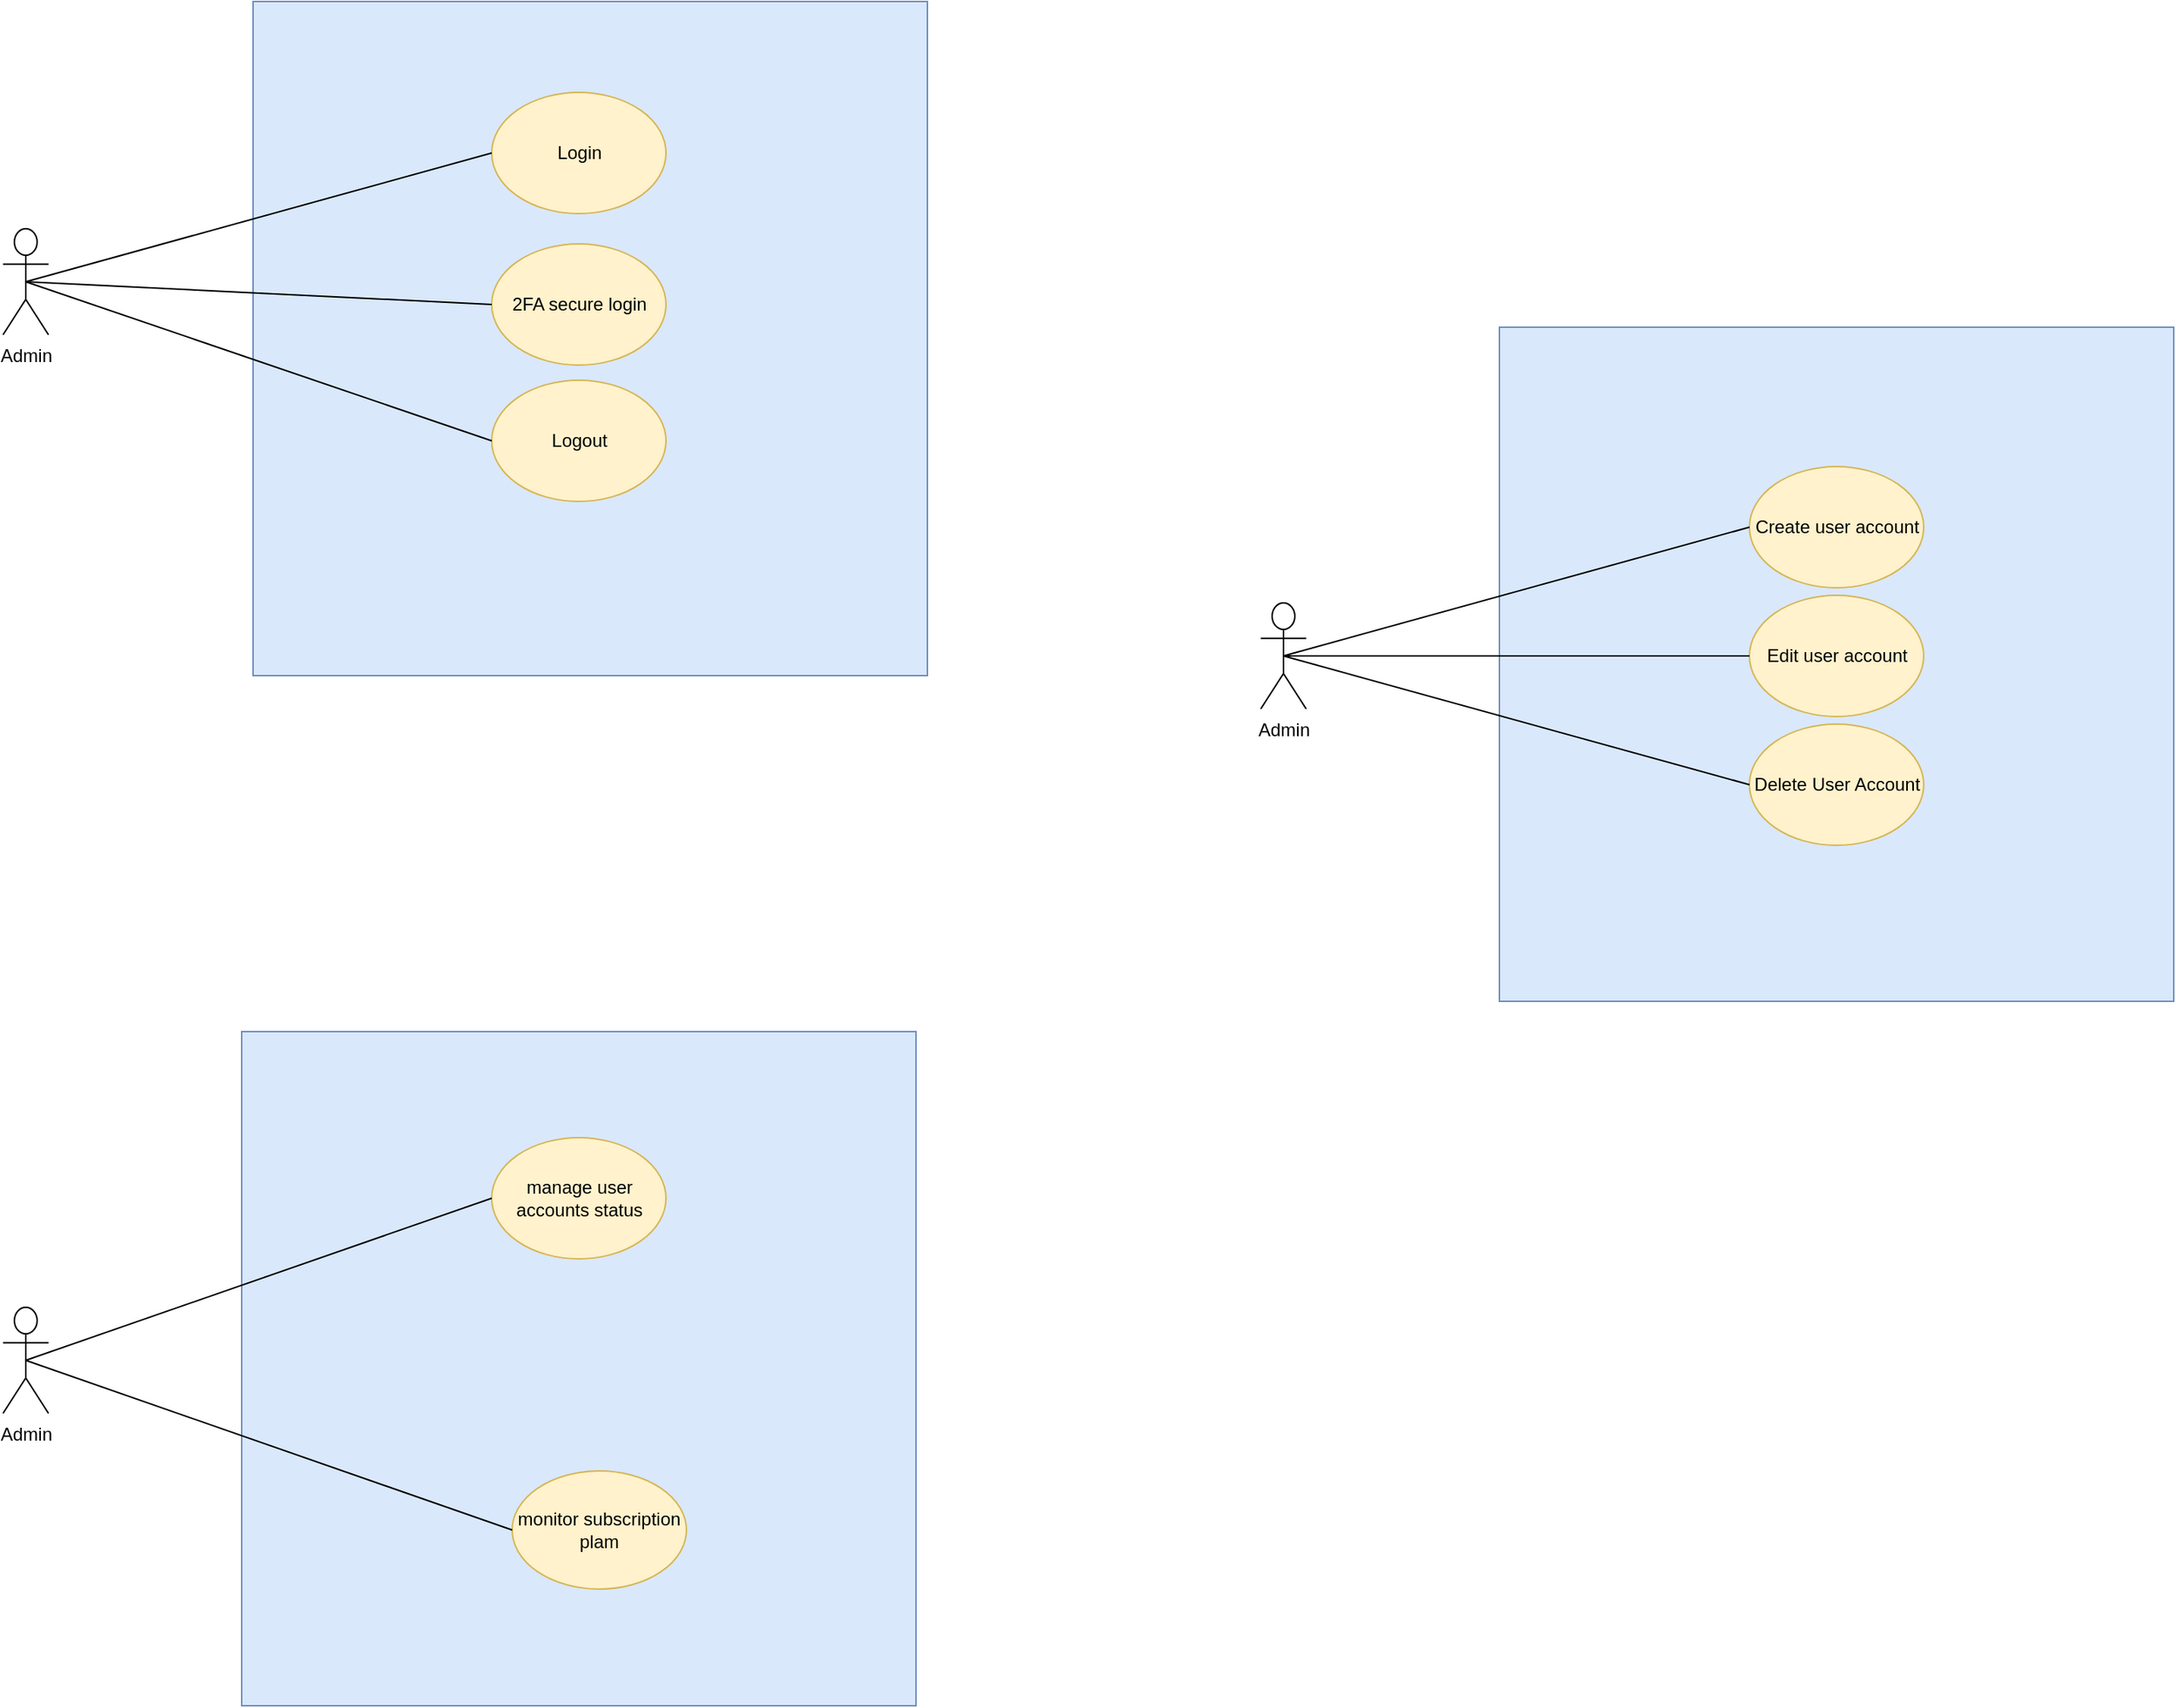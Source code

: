 <mxfile version="21.2.8" type="device" pages="3">
  <diagram name="Admin" id="fjwuFHZYpNOX4wre5BCR">
    <mxGraphModel dx="1276" dy="614" grid="1" gridSize="10" guides="1" tooltips="1" connect="1" arrows="1" fold="1" page="1" pageScale="1" pageWidth="850" pageHeight="1100" math="0" shadow="0">
      <root>
        <mxCell id="0" />
        <mxCell id="1" parent="0" />
        <mxCell id="p8_eBhFcITzLxwone0SJ-21" value="" style="group" parent="1" vertex="1" connectable="0">
          <mxGeometry x="1070" y="655" width="602.5" height="445" as="geometry" />
        </mxCell>
        <mxCell id="p8_eBhFcITzLxwone0SJ-1" value="Admin" style="shape=umlActor;verticalLabelPosition=bottom;verticalAlign=top;html=1;outlineConnect=0;" parent="p8_eBhFcITzLxwone0SJ-21" vertex="1">
          <mxGeometry y="182" width="30" height="70" as="geometry" />
        </mxCell>
        <mxCell id="p8_eBhFcITzLxwone0SJ-2" value="" style="whiteSpace=wrap;html=1;aspect=fixed;fillColor=#dae8fc;strokeColor=#6c8ebf;" parent="p8_eBhFcITzLxwone0SJ-21" vertex="1">
          <mxGeometry x="157.5" width="445" height="445" as="geometry" />
        </mxCell>
        <mxCell id="p8_eBhFcITzLxwone0SJ-3" value="Create user account" style="ellipse;whiteSpace=wrap;html=1;fillColor=#fff2cc;strokeColor=#d6b656;" parent="p8_eBhFcITzLxwone0SJ-21" vertex="1">
          <mxGeometry x="322.5" y="92" width="115" height="80" as="geometry" />
        </mxCell>
        <mxCell id="p8_eBhFcITzLxwone0SJ-4" value="Delete User Account" style="ellipse;whiteSpace=wrap;html=1;fillColor=#fff2cc;strokeColor=#d6b656;" parent="p8_eBhFcITzLxwone0SJ-21" vertex="1">
          <mxGeometry x="322.5" y="262" width="115" height="80" as="geometry" />
        </mxCell>
        <mxCell id="p8_eBhFcITzLxwone0SJ-5" value="" style="endArrow=none;html=1;rounded=0;entryX=0.5;entryY=0.5;entryDx=0;entryDy=0;entryPerimeter=0;exitX=0;exitY=0.5;exitDx=0;exitDy=0;" parent="p8_eBhFcITzLxwone0SJ-21" source="p8_eBhFcITzLxwone0SJ-3" target="p8_eBhFcITzLxwone0SJ-1" edge="1">
          <mxGeometry width="50" height="50" relative="1" as="geometry">
            <mxPoint x="280" y="232" as="sourcePoint" />
            <mxPoint x="330" y="182" as="targetPoint" />
          </mxGeometry>
        </mxCell>
        <mxCell id="p8_eBhFcITzLxwone0SJ-6" value="" style="endArrow=none;html=1;rounded=0;entryX=0.5;entryY=0.5;entryDx=0;entryDy=0;entryPerimeter=0;exitX=0;exitY=0.5;exitDx=0;exitDy=0;" parent="p8_eBhFcITzLxwone0SJ-21" source="p8_eBhFcITzLxwone0SJ-4" target="p8_eBhFcITzLxwone0SJ-1" edge="1">
          <mxGeometry width="50" height="50" relative="1" as="geometry">
            <mxPoint x="332.5" y="142" as="sourcePoint" />
            <mxPoint x="25" y="227" as="targetPoint" />
          </mxGeometry>
        </mxCell>
        <mxCell id="p8_eBhFcITzLxwone0SJ-7" value="Edit user account" style="ellipse;whiteSpace=wrap;html=1;fillColor=#fff2cc;strokeColor=#d6b656;" parent="p8_eBhFcITzLxwone0SJ-21" vertex="1">
          <mxGeometry x="322.5" y="177" width="115" height="80" as="geometry" />
        </mxCell>
        <mxCell id="p8_eBhFcITzLxwone0SJ-8" value="" style="endArrow=none;html=1;rounded=0;entryX=0.5;entryY=0.5;entryDx=0;entryDy=0;entryPerimeter=0;exitX=0;exitY=0.5;exitDx=0;exitDy=0;" parent="p8_eBhFcITzLxwone0SJ-21" source="p8_eBhFcITzLxwone0SJ-7" target="p8_eBhFcITzLxwone0SJ-1" edge="1">
          <mxGeometry width="50" height="50" relative="1" as="geometry">
            <mxPoint x="332.5" y="312" as="sourcePoint" />
            <mxPoint x="25" y="227" as="targetPoint" />
          </mxGeometry>
        </mxCell>
        <mxCell id="EP5gCfYuIHyOZDNgvc9u-5" value="" style="group" parent="1" vertex="1" connectable="0">
          <mxGeometry x="240" y="1120" width="602.5" height="445" as="geometry" />
        </mxCell>
        <mxCell id="p8_eBhFcITzLxwone0SJ-9" value="Admin" style="shape=umlActor;verticalLabelPosition=bottom;verticalAlign=top;html=1;outlineConnect=0;container=0;" parent="EP5gCfYuIHyOZDNgvc9u-5" vertex="1">
          <mxGeometry y="182" width="30" height="70" as="geometry" />
        </mxCell>
        <mxCell id="p8_eBhFcITzLxwone0SJ-10" value="" style="whiteSpace=wrap;html=1;aspect=fixed;fillColor=#dae8fc;strokeColor=#6c8ebf;container=0;" parent="EP5gCfYuIHyOZDNgvc9u-5" vertex="1">
          <mxGeometry x="157.5" width="445" height="445" as="geometry" />
        </mxCell>
        <mxCell id="p8_eBhFcITzLxwone0SJ-11" value="manage user accounts status" style="ellipse;whiteSpace=wrap;html=1;fillColor=#fff2cc;strokeColor=#d6b656;container=0;" parent="EP5gCfYuIHyOZDNgvc9u-5" vertex="1">
          <mxGeometry x="322.5" y="70" width="115" height="80" as="geometry" />
        </mxCell>
        <mxCell id="p8_eBhFcITzLxwone0SJ-12" value="monitor subscription plam" style="ellipse;whiteSpace=wrap;html=1;fillColor=#fff2cc;strokeColor=#d6b656;container=0;" parent="EP5gCfYuIHyOZDNgvc9u-5" vertex="1">
          <mxGeometry x="336" y="290" width="115" height="78" as="geometry" />
        </mxCell>
        <mxCell id="p8_eBhFcITzLxwone0SJ-13" value="" style="endArrow=none;html=1;rounded=0;entryX=0.5;entryY=0.5;entryDx=0;entryDy=0;entryPerimeter=0;exitX=0;exitY=0.5;exitDx=0;exitDy=0;" parent="EP5gCfYuIHyOZDNgvc9u-5" source="p8_eBhFcITzLxwone0SJ-11" target="p8_eBhFcITzLxwone0SJ-9" edge="1">
          <mxGeometry width="50" height="50" relative="1" as="geometry">
            <mxPoint x="280" y="232" as="sourcePoint" />
            <mxPoint x="330" y="182" as="targetPoint" />
          </mxGeometry>
        </mxCell>
        <mxCell id="p8_eBhFcITzLxwone0SJ-14" value="" style="endArrow=none;html=1;rounded=0;entryX=0.5;entryY=0.5;entryDx=0;entryDy=0;entryPerimeter=0;exitX=0;exitY=0.5;exitDx=0;exitDy=0;" parent="EP5gCfYuIHyOZDNgvc9u-5" source="p8_eBhFcITzLxwone0SJ-12" target="p8_eBhFcITzLxwone0SJ-9" edge="1">
          <mxGeometry width="50" height="50" relative="1" as="geometry">
            <mxPoint x="332.5" y="142" as="sourcePoint" />
            <mxPoint x="25" y="227" as="targetPoint" />
          </mxGeometry>
        </mxCell>
        <mxCell id="Jd3R5-ZXTsf17rILLIj6-1" value="Admin" style="shape=umlActor;verticalLabelPosition=bottom;verticalAlign=top;html=1;outlineConnect=0;container=0;" parent="1" vertex="1">
          <mxGeometry x="240" y="590" width="30" height="70" as="geometry" />
        </mxCell>
        <mxCell id="Jd3R5-ZXTsf17rILLIj6-3" value="" style="whiteSpace=wrap;html=1;aspect=fixed;fillColor=#dae8fc;strokeColor=#6c8ebf;container=0;" parent="1" vertex="1">
          <mxGeometry x="405" y="440" width="445" height="445" as="geometry" />
        </mxCell>
        <mxCell id="Jd3R5-ZXTsf17rILLIj6-2" value="Login" style="ellipse;whiteSpace=wrap;html=1;fillColor=#fff2cc;strokeColor=#d6b656;container=0;" parent="1" vertex="1">
          <mxGeometry x="562.5" y="500" width="115" height="80" as="geometry" />
        </mxCell>
        <mxCell id="EdmM1rZS4--3qe9CLnAn-1" value="Logout" style="ellipse;whiteSpace=wrap;html=1;fillColor=#fff2cc;strokeColor=#d6b656;container=0;" parent="1" vertex="1">
          <mxGeometry x="562.5" y="690" width="115" height="80" as="geometry" />
        </mxCell>
        <mxCell id="EdmM1rZS4--3qe9CLnAn-2" value="" style="endArrow=none;html=1;rounded=0;exitX=0;exitY=0.5;exitDx=0;exitDy=0;" parent="1" source="Jd3R5-ZXTsf17rILLIj6-2" edge="1">
          <mxGeometry width="50" height="50" relative="1" as="geometry">
            <mxPoint x="520" y="640" as="sourcePoint" />
            <mxPoint x="255" y="625" as="targetPoint" />
          </mxGeometry>
        </mxCell>
        <mxCell id="EdmM1rZS4--3qe9CLnAn-3" value="" style="endArrow=none;html=1;rounded=0;entryX=0.5;entryY=0.5;entryDx=0;entryDy=0;entryPerimeter=0;exitX=0;exitY=0.5;exitDx=0;exitDy=0;" parent="1" source="EdmM1rZS4--3qe9CLnAn-1" target="Jd3R5-ZXTsf17rILLIj6-1" edge="1">
          <mxGeometry width="50" height="50" relative="1" as="geometry">
            <mxPoint x="572.5" y="550" as="sourcePoint" />
            <mxPoint x="265" y="635" as="targetPoint" />
          </mxGeometry>
        </mxCell>
        <mxCell id="Z9ICKQeuR0inZuocaUJ0-1" value="2FA secure login" style="ellipse;whiteSpace=wrap;html=1;fillColor=#fff2cc;strokeColor=#d6b656;container=0;" parent="1" vertex="1">
          <mxGeometry x="562.5" y="600" width="115" height="80" as="geometry" />
        </mxCell>
        <mxCell id="Z9ICKQeuR0inZuocaUJ0-2" value="" style="endArrow=none;html=1;rounded=0;exitX=0;exitY=0.5;exitDx=0;exitDy=0;entryX=0.5;entryY=0.5;entryDx=0;entryDy=0;entryPerimeter=0;" parent="1" source="Z9ICKQeuR0inZuocaUJ0-1" target="Jd3R5-ZXTsf17rILLIj6-1" edge="1">
          <mxGeometry width="50" height="50" relative="1" as="geometry">
            <mxPoint x="611.5" y="515" as="sourcePoint" />
            <mxPoint x="270" y="625" as="targetPoint" />
          </mxGeometry>
        </mxCell>
      </root>
    </mxGraphModel>
  </diagram>
  <diagram id="VBOf3AZ2FImRk6WUhRUO" name="Organization">
    <mxGraphModel dx="1276" dy="614" grid="1" gridSize="10" guides="1" tooltips="1" connect="1" arrows="1" fold="1" page="1" pageScale="1" pageWidth="850" pageHeight="1100" math="0" shadow="0">
      <root>
        <mxCell id="0" />
        <mxCell id="1" parent="0" />
        <mxCell id="Gf9_6HgdlqJrg9Pkm4ha-1" value="" style="group" parent="1" vertex="1" connectable="0">
          <mxGeometry x="73.75" y="372.5" width="610" height="445" as="geometry" />
        </mxCell>
        <mxCell id="Gf9_6HgdlqJrg9Pkm4ha-2" value="Organization" style="shape=umlActor;verticalLabelPosition=bottom;verticalAlign=top;html=1;outlineConnect=0;" parent="Gf9_6HgdlqJrg9Pkm4ha-1" vertex="1">
          <mxGeometry y="150" width="30" height="70" as="geometry" />
        </mxCell>
        <mxCell id="Gf9_6HgdlqJrg9Pkm4ha-3" value="" style="whiteSpace=wrap;html=1;aspect=fixed;fillColor=#dae8fc;strokeColor=#6c8ebf;" parent="Gf9_6HgdlqJrg9Pkm4ha-1" vertex="1">
          <mxGeometry x="165" width="445" height="445" as="geometry" />
        </mxCell>
        <mxCell id="Gf9_6HgdlqJrg9Pkm4ha-4" value="Login" style="ellipse;whiteSpace=wrap;html=1;fillColor=#fff2cc;strokeColor=#d6b656;" parent="Gf9_6HgdlqJrg9Pkm4ha-1" vertex="1">
          <mxGeometry x="322.5" y="60" width="115" height="80" as="geometry" />
        </mxCell>
        <mxCell id="Gf9_6HgdlqJrg9Pkm4ha-5" value="Logout" style="ellipse;whiteSpace=wrap;html=1;fillColor=#fff2cc;strokeColor=#d6b656;" parent="Gf9_6HgdlqJrg9Pkm4ha-1" vertex="1">
          <mxGeometry x="322.5" y="230" width="115" height="80" as="geometry" />
        </mxCell>
        <mxCell id="Gf9_6HgdlqJrg9Pkm4ha-6" value="" style="endArrow=none;html=1;rounded=0;entryX=0.5;entryY=0.5;entryDx=0;entryDy=0;entryPerimeter=0;exitX=0;exitY=0.5;exitDx=0;exitDy=0;" parent="Gf9_6HgdlqJrg9Pkm4ha-1" source="Gf9_6HgdlqJrg9Pkm4ha-4" target="Gf9_6HgdlqJrg9Pkm4ha-2" edge="1">
          <mxGeometry width="50" height="50" relative="1" as="geometry">
            <mxPoint x="280" y="200" as="sourcePoint" />
            <mxPoint x="330" y="150" as="targetPoint" />
          </mxGeometry>
        </mxCell>
        <mxCell id="Gf9_6HgdlqJrg9Pkm4ha-7" value="" style="endArrow=none;html=1;rounded=0;entryX=0.5;entryY=0.5;entryDx=0;entryDy=0;entryPerimeter=0;exitX=0;exitY=0.5;exitDx=0;exitDy=0;" parent="Gf9_6HgdlqJrg9Pkm4ha-1" source="Gf9_6HgdlqJrg9Pkm4ha-5" target="Gf9_6HgdlqJrg9Pkm4ha-2" edge="1">
          <mxGeometry width="50" height="50" relative="1" as="geometry">
            <mxPoint x="332.5" y="110" as="sourcePoint" />
            <mxPoint x="25" y="195" as="targetPoint" />
          </mxGeometry>
        </mxCell>
        <mxCell id="Gf9_6HgdlqJrg9Pkm4ha-8" value="2FA secure login" style="ellipse;whiteSpace=wrap;html=1;fillColor=#fff2cc;strokeColor=#d6b656;container=0;" parent="Gf9_6HgdlqJrg9Pkm4ha-1" vertex="1">
          <mxGeometry x="330" y="145" width="115" height="80" as="geometry" />
        </mxCell>
        <mxCell id="Gf9_6HgdlqJrg9Pkm4ha-9" value="" style="endArrow=none;html=1;rounded=0;entryX=0.5;entryY=0.5;entryDx=0;entryDy=0;entryPerimeter=0;exitX=0;exitY=0.5;exitDx=0;exitDy=0;" parent="Gf9_6HgdlqJrg9Pkm4ha-1" source="Gf9_6HgdlqJrg9Pkm4ha-8" target="Gf9_6HgdlqJrg9Pkm4ha-2" edge="1">
          <mxGeometry width="50" height="50" relative="1" as="geometry">
            <mxPoint x="342.5" y="75" as="sourcePoint" />
            <mxPoint x="-90" y="127" as="targetPoint" />
          </mxGeometry>
        </mxCell>
        <mxCell id="9rzXsSrbRh8PBHOy17Re-18" value="" style="group" parent="1" vertex="1" connectable="0">
          <mxGeometry x="1225" y="1100" width="602.5" height="445" as="geometry" />
        </mxCell>
        <mxCell id="9rzXsSrbRh8PBHOy17Re-19" value="Organization" style="shape=umlActor;verticalLabelPosition=bottom;verticalAlign=top;html=1;outlineConnect=0;" parent="9rzXsSrbRh8PBHOy17Re-18" vertex="1">
          <mxGeometry y="182" width="30" height="70" as="geometry" />
        </mxCell>
        <mxCell id="9rzXsSrbRh8PBHOy17Re-20" value="" style="whiteSpace=wrap;html=1;aspect=fixed;fillColor=#dae8fc;strokeColor=#6c8ebf;" parent="9rzXsSrbRh8PBHOy17Re-18" vertex="1">
          <mxGeometry x="157.5" width="445" height="445" as="geometry" />
        </mxCell>
        <mxCell id="9rzXsSrbRh8PBHOy17Re-21" value="add list of ecommerce site URLs to crawl" style="ellipse;whiteSpace=wrap;html=1;fillColor=#fff2cc;strokeColor=#d6b656;" parent="9rzXsSrbRh8PBHOy17Re-18" vertex="1">
          <mxGeometry x="310" y="20" width="140" height="80" as="geometry" />
        </mxCell>
        <mxCell id="9rzXsSrbRh8PBHOy17Re-22" value="generate product recommedation based from crawl" style="ellipse;whiteSpace=wrap;html=1;fillColor=#fff2cc;strokeColor=#d6b656;" parent="9rzXsSrbRh8PBHOy17Re-18" vertex="1">
          <mxGeometry x="340" y="300" width="115" height="80" as="geometry" />
        </mxCell>
        <mxCell id="9rzXsSrbRh8PBHOy17Re-23" value="" style="endArrow=none;html=1;rounded=0;entryX=0.5;entryY=0.5;entryDx=0;entryDy=0;entryPerimeter=0;exitX=0;exitY=0.5;exitDx=0;exitDy=0;" parent="9rzXsSrbRh8PBHOy17Re-18" source="9rzXsSrbRh8PBHOy17Re-21" target="9rzXsSrbRh8PBHOy17Re-19" edge="1">
          <mxGeometry width="50" height="50" relative="1" as="geometry">
            <mxPoint x="280" y="232" as="sourcePoint" />
            <mxPoint x="330" y="182" as="targetPoint" />
          </mxGeometry>
        </mxCell>
        <mxCell id="9rzXsSrbRh8PBHOy17Re-24" value="" style="endArrow=none;html=1;rounded=0;entryX=0.5;entryY=0.5;entryDx=0;entryDy=0;entryPerimeter=0;exitX=0;exitY=0.5;exitDx=0;exitDy=0;" parent="9rzXsSrbRh8PBHOy17Re-18" source="9rzXsSrbRh8PBHOy17Re-22" target="9rzXsSrbRh8PBHOy17Re-19" edge="1">
          <mxGeometry width="50" height="50" relative="1" as="geometry">
            <mxPoint x="332.5" y="142" as="sourcePoint" />
            <mxPoint x="25" y="227" as="targetPoint" />
          </mxGeometry>
        </mxCell>
        <mxCell id="9rzXsSrbRh8PBHOy17Re-25" value="Crawl URL links uploaded" style="ellipse;whiteSpace=wrap;html=1;fillColor=#fff2cc;strokeColor=#d6b656;" parent="9rzXsSrbRh8PBHOy17Re-18" vertex="1">
          <mxGeometry x="323.75" y="110" width="115" height="80" as="geometry" />
        </mxCell>
        <mxCell id="9rzXsSrbRh8PBHOy17Re-26" value="" style="endArrow=none;html=1;rounded=0;entryX=0.5;entryY=0.5;entryDx=0;entryDy=0;entryPerimeter=0;exitX=0;exitY=0.5;exitDx=0;exitDy=0;" parent="9rzXsSrbRh8PBHOy17Re-18" source="9rzXsSrbRh8PBHOy17Re-25" target="9rzXsSrbRh8PBHOy17Re-19" edge="1">
          <mxGeometry width="50" height="50" relative="1" as="geometry">
            <mxPoint x="333.75" y="332" as="sourcePoint" />
            <mxPoint x="25" y="227" as="targetPoint" />
          </mxGeometry>
        </mxCell>
        <mxCell id="zzPA_jKO_lkGCX48FBQB-10" value="" style="group" parent="9rzXsSrbRh8PBHOy17Re-18" vertex="1" connectable="0">
          <mxGeometry x="-5" y="200" width="455" height="80" as="geometry" />
        </mxCell>
        <mxCell id="zzPA_jKO_lkGCX48FBQB-11" value="generate ratings prediction based from crawl" style="ellipse;whiteSpace=wrap;html=1;fillColor=#fff2cc;strokeColor=#d6b656;container=0;" parent="zzPA_jKO_lkGCX48FBQB-10" vertex="1">
          <mxGeometry x="340" width="115" height="80" as="geometry" />
        </mxCell>
        <mxCell id="zzPA_jKO_lkGCX48FBQB-12" value="" style="endArrow=none;html=1;rounded=0;exitX=0;exitY=0.5;exitDx=0;exitDy=0;entryX=0.5;entryY=0.5;entryDx=0;entryDy=0;entryPerimeter=0;" parent="9rzXsSrbRh8PBHOy17Re-18" source="zzPA_jKO_lkGCX48FBQB-11" target="9rzXsSrbRh8PBHOy17Re-19" edge="1">
          <mxGeometry width="50" height="50" relative="1" as="geometry">
            <mxPoint x="385" y="182" as="sourcePoint" />
            <mxPoint x="50" y="250" as="targetPoint" />
          </mxGeometry>
        </mxCell>
        <mxCell id="9rzXsSrbRh8PBHOy17Re-27" value="" style="group" parent="1" vertex="1" connectable="0">
          <mxGeometry x="100" y="1090" width="602.5" height="445" as="geometry" />
        </mxCell>
        <mxCell id="9rzXsSrbRh8PBHOy17Re-10" value="Organization" style="shape=umlActor;verticalLabelPosition=bottom;verticalAlign=top;html=1;outlineConnect=0;" parent="9rzXsSrbRh8PBHOy17Re-27" vertex="1">
          <mxGeometry y="182" width="30" height="70" as="geometry" />
        </mxCell>
        <mxCell id="9rzXsSrbRh8PBHOy17Re-11" value="" style="whiteSpace=wrap;html=1;aspect=fixed;fillColor=#dae8fc;strokeColor=#6c8ebf;" parent="9rzXsSrbRh8PBHOy17Re-27" vertex="1">
          <mxGeometry x="157.5" width="445" height="445" as="geometry" />
        </mxCell>
        <mxCell id="9rzXsSrbRh8PBHOy17Re-12" value="add my own customer dataset" style="ellipse;whiteSpace=wrap;html=1;fillColor=#fff2cc;strokeColor=#d6b656;" parent="9rzXsSrbRh8PBHOy17Re-27" vertex="1">
          <mxGeometry x="325" y="30" width="117.5" height="80" as="geometry" />
        </mxCell>
        <mxCell id="9rzXsSrbRh8PBHOy17Re-13" value="generate product recommendations from data set" style="ellipse;whiteSpace=wrap;html=1;fillColor=#fff2cc;strokeColor=#d6b656;" parent="9rzXsSrbRh8PBHOy17Re-27" vertex="1">
          <mxGeometry x="325.63" y="320" width="116.25" height="80" as="geometry" />
        </mxCell>
        <mxCell id="9rzXsSrbRh8PBHOy17Re-14" value="" style="endArrow=none;html=1;rounded=0;entryX=0.5;entryY=0.5;entryDx=0;entryDy=0;entryPerimeter=0;exitX=0;exitY=0.5;exitDx=0;exitDy=0;" parent="9rzXsSrbRh8PBHOy17Re-27" source="9rzXsSrbRh8PBHOy17Re-12" target="9rzXsSrbRh8PBHOy17Re-10" edge="1">
          <mxGeometry width="50" height="50" relative="1" as="geometry">
            <mxPoint x="280" y="232" as="sourcePoint" />
            <mxPoint x="330" y="182" as="targetPoint" />
          </mxGeometry>
        </mxCell>
        <mxCell id="9rzXsSrbRh8PBHOy17Re-15" value="" style="endArrow=none;html=1;rounded=0;entryX=0.5;entryY=0.5;entryDx=0;entryDy=0;entryPerimeter=0;exitX=0;exitY=0.5;exitDx=0;exitDy=0;" parent="9rzXsSrbRh8PBHOy17Re-27" source="9rzXsSrbRh8PBHOy17Re-13" target="9rzXsSrbRh8PBHOy17Re-10" edge="1">
          <mxGeometry width="50" height="50" relative="1" as="geometry">
            <mxPoint x="332.5" y="142" as="sourcePoint" />
            <mxPoint x="25" y="227" as="targetPoint" />
          </mxGeometry>
        </mxCell>
        <mxCell id="9rzXsSrbRh8PBHOy17Re-16" value="generate ratings prediction from data set" style="ellipse;whiteSpace=wrap;html=1;fillColor=#fff2cc;strokeColor=#d6b656;" parent="9rzXsSrbRh8PBHOy17Re-27" vertex="1">
          <mxGeometry x="330" y="220" width="115" height="80" as="geometry" />
        </mxCell>
        <mxCell id="9rzXsSrbRh8PBHOy17Re-17" value="" style="endArrow=none;html=1;rounded=0;entryX=0.5;entryY=0.5;entryDx=0;entryDy=0;entryPerimeter=0;exitX=0;exitY=0.5;exitDx=0;exitDy=0;" parent="9rzXsSrbRh8PBHOy17Re-27" source="9rzXsSrbRh8PBHOy17Re-16" target="9rzXsSrbRh8PBHOy17Re-10" edge="1">
          <mxGeometry width="50" height="50" relative="1" as="geometry">
            <mxPoint x="333.75" y="332" as="sourcePoint" />
            <mxPoint x="25" y="227" as="targetPoint" />
          </mxGeometry>
        </mxCell>
        <mxCell id="zzPA_jKO_lkGCX48FBQB-7" value="" style="group" parent="9rzXsSrbRh8PBHOy17Re-27" vertex="1" connectable="0">
          <mxGeometry x="-20" y="130" width="470" height="80" as="geometry" />
        </mxCell>
        <mxCell id="zzPA_jKO_lkGCX48FBQB-8" value="delete the uploaded data set " style="ellipse;whiteSpace=wrap;html=1;fillColor=#fff2cc;strokeColor=#d6b656;container=0;" parent="zzPA_jKO_lkGCX48FBQB-7" vertex="1">
          <mxGeometry x="340" width="130" height="80" as="geometry" />
        </mxCell>
        <mxCell id="zzPA_jKO_lkGCX48FBQB-9" value="" style="endArrow=none;html=1;rounded=0;exitX=0;exitY=0.5;exitDx=0;exitDy=0;entryX=0.5;entryY=0.5;entryDx=0;entryDy=0;entryPerimeter=0;" parent="9rzXsSrbRh8PBHOy17Re-27" source="zzPA_jKO_lkGCX48FBQB-8" target="9rzXsSrbRh8PBHOy17Re-10" edge="1">
          <mxGeometry width="50" height="50" relative="1" as="geometry">
            <mxPoint x="365" y="112" as="sourcePoint" />
            <mxPoint x="50" y="210" as="targetPoint" />
          </mxGeometry>
        </mxCell>
        <mxCell id="9rzXsSrbRh8PBHOy17Re-28" value="" style="group" parent="1" vertex="1" connectable="0">
          <mxGeometry x="160" y="1680" width="595" height="445" as="geometry" />
        </mxCell>
        <mxCell id="9rzXsSrbRh8PBHOy17Re-29" value="Organization&lt;br&gt;" style="shape=umlActor;verticalLabelPosition=bottom;verticalAlign=top;html=1;outlineConnect=0;" parent="9rzXsSrbRh8PBHOy17Re-28" vertex="1">
          <mxGeometry y="182" width="30" height="70" as="geometry" />
        </mxCell>
        <mxCell id="9rzXsSrbRh8PBHOy17Re-30" value="" style="whiteSpace=wrap;html=1;aspect=fixed;fillColor=#dae8fc;strokeColor=#6c8ebf;" parent="9rzXsSrbRh8PBHOy17Re-28" vertex="1">
          <mxGeometry x="150" width="445" height="445" as="geometry" />
        </mxCell>
        <mxCell id="9rzXsSrbRh8PBHOy17Re-31" value="generate recommendation from RECS data" style="ellipse;whiteSpace=wrap;html=1;fillColor=#fff2cc;strokeColor=#d6b656;" parent="9rzXsSrbRh8PBHOy17Re-28" vertex="1">
          <mxGeometry x="315" y="182.5" width="150" height="80" as="geometry" />
        </mxCell>
        <mxCell id="9rzXsSrbRh8PBHOy17Re-32" value="" style="endArrow=none;html=1;rounded=0;entryX=0.5;entryY=0.5;entryDx=0;entryDy=0;entryPerimeter=0;exitX=0;exitY=0.5;exitDx=0;exitDy=0;" parent="9rzXsSrbRh8PBHOy17Re-28" source="9rzXsSrbRh8PBHOy17Re-31" target="9rzXsSrbRh8PBHOy17Re-29" edge="1">
          <mxGeometry width="50" height="50" relative="1" as="geometry">
            <mxPoint x="280" y="232" as="sourcePoint" />
            <mxPoint x="330" y="182" as="targetPoint" />
          </mxGeometry>
        </mxCell>
        <mxCell id="9rzXsSrbRh8PBHOy17Re-33" value="generate ratings prediction from RECS data" style="ellipse;whiteSpace=wrap;html=1;fillColor=#fff2cc;strokeColor=#d6b656;" parent="9rzXsSrbRh8PBHOy17Re-28" vertex="1">
          <mxGeometry x="320" y="50" width="140" height="90" as="geometry" />
        </mxCell>
        <mxCell id="9rzXsSrbRh8PBHOy17Re-34" value="" style="endArrow=none;html=1;rounded=0;entryX=0.5;entryY=0.5;entryDx=0;entryDy=0;entryPerimeter=0;exitX=0;exitY=0.5;exitDx=0;exitDy=0;" parent="9rzXsSrbRh8PBHOy17Re-28" source="9rzXsSrbRh8PBHOy17Re-33" target="9rzXsSrbRh8PBHOy17Re-29" edge="1">
          <mxGeometry width="50" height="50" relative="1" as="geometry">
            <mxPoint x="333.75" y="332" as="sourcePoint" />
            <mxPoint x="25" y="227" as="targetPoint" />
          </mxGeometry>
        </mxCell>
        <mxCell id="9rzXsSrbRh8PBHOy17Re-35" value="view result history" style="ellipse;whiteSpace=wrap;html=1;fillColor=#fff2cc;strokeColor=#d6b656;" parent="9rzXsSrbRh8PBHOy17Re-28" vertex="1">
          <mxGeometry x="315" y="292" width="150" height="80" as="geometry" />
        </mxCell>
        <mxCell id="9rzXsSrbRh8PBHOy17Re-36" value="" style="endArrow=none;html=1;rounded=0;entryX=0.5;entryY=0.5;entryDx=0;entryDy=0;entryPerimeter=0;exitX=0;exitY=0.5;exitDx=0;exitDy=0;" parent="9rzXsSrbRh8PBHOy17Re-28" source="9rzXsSrbRh8PBHOy17Re-35" target="9rzXsSrbRh8PBHOy17Re-29" edge="1">
          <mxGeometry width="50" height="50" relative="1" as="geometry">
            <mxPoint x="275" y="322" as="sourcePoint" />
            <mxPoint x="10" y="307" as="targetPoint" />
          </mxGeometry>
        </mxCell>
        <mxCell id="J5fX9e8gvh-bbp4VQ0i_-2" value="Organization" style="shape=umlActor;verticalLabelPosition=bottom;verticalAlign=top;html=1;outlineConnect=0;container=0;" parent="1" vertex="1">
          <mxGeometry x="1150" y="532" width="30" height="70" as="geometry" />
        </mxCell>
        <mxCell id="J5fX9e8gvh-bbp4VQ0i_-3" value="" style="whiteSpace=wrap;html=1;aspect=fixed;fillColor=#dae8fc;strokeColor=#6c8ebf;container=0;" parent="1" vertex="1">
          <mxGeometry x="1307.5" y="350" width="510" height="510" as="geometry" />
        </mxCell>
        <mxCell id="J5fX9e8gvh-bbp4VQ0i_-4" value="create user account&amp;nbsp;" style="ellipse;whiteSpace=wrap;html=1;fillColor=#fff2cc;strokeColor=#d6b656;container=0;" parent="1" vertex="1">
          <mxGeometry x="1503.75" y="390" width="117.5" height="80" as="geometry" />
        </mxCell>
        <mxCell id="J5fX9e8gvh-bbp4VQ0i_-5" value="edit categories of products they are selling&amp;nbsp;" style="ellipse;whiteSpace=wrap;html=1;fillColor=#fff2cc;strokeColor=#d6b656;container=0;" parent="1" vertex="1">
          <mxGeometry x="1503.75" y="602" width="146.25" height="80" as="geometry" />
        </mxCell>
        <mxCell id="J5fX9e8gvh-bbp4VQ0i_-6" value="" style="endArrow=none;html=1;rounded=0;entryX=0.5;entryY=0.5;entryDx=0;entryDy=0;entryPerimeter=0;exitX=0;exitY=0.5;exitDx=0;exitDy=0;" parent="1" source="J5fX9e8gvh-bbp4VQ0i_-4" target="J5fX9e8gvh-bbp4VQ0i_-2" edge="1">
          <mxGeometry width="50" height="50" relative="1" as="geometry">
            <mxPoint x="1430" y="582" as="sourcePoint" />
            <mxPoint x="1480" y="532" as="targetPoint" />
          </mxGeometry>
        </mxCell>
        <mxCell id="J5fX9e8gvh-bbp4VQ0i_-7" value="" style="endArrow=none;html=1;rounded=0;entryX=0.5;entryY=0.5;entryDx=0;entryDy=0;entryPerimeter=0;exitX=0;exitY=0.5;exitDx=0;exitDy=0;" parent="1" source="J5fX9e8gvh-bbp4VQ0i_-5" target="J5fX9e8gvh-bbp4VQ0i_-2" edge="1">
          <mxGeometry width="50" height="50" relative="1" as="geometry">
            <mxPoint x="1482.5" y="492" as="sourcePoint" />
            <mxPoint x="1175" y="577" as="targetPoint" />
          </mxGeometry>
        </mxCell>
        <mxCell id="J5fX9e8gvh-bbp4VQ0i_-10" value="Select product categories they are selling" style="ellipse;whiteSpace=wrap;html=1;fillColor=#fff2cc;strokeColor=#d6b656;container=0;" parent="1" vertex="1">
          <mxGeometry x="1506.25" y="500" width="133.75" height="80" as="geometry" />
        </mxCell>
        <mxCell id="J5fX9e8gvh-bbp4VQ0i_-11" value="" style="endArrow=none;html=1;rounded=0;exitX=0;exitY=0.5;exitDx=0;exitDy=0;" parent="1" source="J5fX9e8gvh-bbp4VQ0i_-10" edge="1">
          <mxGeometry width="50" height="50" relative="1" as="geometry">
            <mxPoint x="1483.75" y="599.13" as="sourcePoint" />
            <mxPoint x="1170" y="570" as="targetPoint" />
          </mxGeometry>
        </mxCell>
        <mxCell id="zzPA_jKO_lkGCX48FBQB-4" value="" style="group" parent="1" vertex="1" connectable="0">
          <mxGeometry x="1275" y="710" width="455" height="80" as="geometry" />
        </mxCell>
        <mxCell id="zzPA_jKO_lkGCX48FBQB-5" value="edit account information&amp;nbsp;" style="ellipse;whiteSpace=wrap;html=1;fillColor=#fff2cc;strokeColor=#d6b656;container=0;" parent="zzPA_jKO_lkGCX48FBQB-4" vertex="1">
          <mxGeometry x="240" y="-10" width="115" height="80" as="geometry" />
        </mxCell>
        <mxCell id="zzPA_jKO_lkGCX48FBQB-6" value="" style="endArrow=none;html=1;rounded=0;exitX=0;exitY=0.5;exitDx=0;exitDy=0;" parent="1" source="zzPA_jKO_lkGCX48FBQB-5" edge="1">
          <mxGeometry width="50" height="50" relative="1" as="geometry">
            <mxPoint x="1595" y="692" as="sourcePoint" />
            <mxPoint x="1165" y="567" as="targetPoint" />
          </mxGeometry>
        </mxCell>
        <mxCell id="2Zhjf1R_pYkTGrIfWavz-1" value="" style="group" parent="1" vertex="1" connectable="0">
          <mxGeometry x="1170" y="1670" width="595" height="445" as="geometry" />
        </mxCell>
        <mxCell id="2Zhjf1R_pYkTGrIfWavz-2" value="Organization&lt;br&gt;" style="shape=umlActor;verticalLabelPosition=bottom;verticalAlign=top;html=1;outlineConnect=0;" parent="2Zhjf1R_pYkTGrIfWavz-1" vertex="1">
          <mxGeometry y="182" width="30" height="70" as="geometry" />
        </mxCell>
        <mxCell id="2Zhjf1R_pYkTGrIfWavz-3" value="" style="whiteSpace=wrap;html=1;aspect=fixed;fillColor=#dae8fc;strokeColor=#6c8ebf;" parent="2Zhjf1R_pYkTGrIfWavz-1" vertex="1">
          <mxGeometry x="150" width="445" height="445" as="geometry" />
        </mxCell>
        <mxCell id="2Zhjf1R_pYkTGrIfWavz-4" value="upgrade subscription plan" style="ellipse;whiteSpace=wrap;html=1;fillColor=#fff2cc;strokeColor=#d6b656;" parent="2Zhjf1R_pYkTGrIfWavz-1" vertex="1">
          <mxGeometry x="315" y="80" width="150" height="80" as="geometry" />
        </mxCell>
        <mxCell id="2Zhjf1R_pYkTGrIfWavz-5" value="" style="endArrow=none;html=1;rounded=0;entryX=0.5;entryY=0.5;entryDx=0;entryDy=0;entryPerimeter=0;exitX=0;exitY=0.5;exitDx=0;exitDy=0;" parent="2Zhjf1R_pYkTGrIfWavz-1" source="2Zhjf1R_pYkTGrIfWavz-4" target="2Zhjf1R_pYkTGrIfWavz-2" edge="1">
          <mxGeometry width="50" height="50" relative="1" as="geometry">
            <mxPoint x="280" y="232" as="sourcePoint" />
            <mxPoint x="330" y="182" as="targetPoint" />
          </mxGeometry>
        </mxCell>
        <mxCell id="2Zhjf1R_pYkTGrIfWavz-8" value="monitor plan expiry" style="ellipse;whiteSpace=wrap;html=1;fillColor=#fff2cc;strokeColor=#d6b656;" parent="2Zhjf1R_pYkTGrIfWavz-1" vertex="1">
          <mxGeometry x="315" y="292" width="150" height="80" as="geometry" />
        </mxCell>
        <mxCell id="2Zhjf1R_pYkTGrIfWavz-9" value="" style="endArrow=none;html=1;rounded=0;entryX=0.5;entryY=0.5;entryDx=0;entryDy=0;entryPerimeter=0;exitX=0;exitY=0.5;exitDx=0;exitDy=0;" parent="2Zhjf1R_pYkTGrIfWavz-1" source="2Zhjf1R_pYkTGrIfWavz-8" target="2Zhjf1R_pYkTGrIfWavz-2" edge="1">
          <mxGeometry width="50" height="50" relative="1" as="geometry">
            <mxPoint x="275" y="322" as="sourcePoint" />
            <mxPoint x="10" y="307" as="targetPoint" />
          </mxGeometry>
        </mxCell>
      </root>
    </mxGraphModel>
  </diagram>
  <diagram id="0HlBuUOoLkABaDiHX5PU" name="Individual">
    <mxGraphModel dx="2250" dy="1048" grid="1" gridSize="10" guides="1" tooltips="1" connect="1" arrows="1" fold="1" page="1" pageScale="1" pageWidth="850" pageHeight="1100" math="0" shadow="0">
      <root>
        <mxCell id="0" />
        <mxCell id="1" parent="0" />
        <mxCell id="EYae9Q5js3Ke2HA41Hy2-1" value="" style="group" parent="1" vertex="1" connectable="0">
          <mxGeometry x="150" y="430" width="610" height="445" as="geometry" />
        </mxCell>
        <mxCell id="EYae9Q5js3Ke2HA41Hy2-2" value="Individual" style="shape=umlActor;verticalLabelPosition=bottom;verticalAlign=top;html=1;outlineConnect=0;" parent="EYae9Q5js3Ke2HA41Hy2-1" vertex="1">
          <mxGeometry y="150" width="30" height="70" as="geometry" />
        </mxCell>
        <mxCell id="EYae9Q5js3Ke2HA41Hy2-3" value="" style="whiteSpace=wrap;html=1;aspect=fixed;fillColor=#dae8fc;strokeColor=#6c8ebf;" parent="EYae9Q5js3Ke2HA41Hy2-1" vertex="1">
          <mxGeometry x="165" width="445" height="445" as="geometry" />
        </mxCell>
        <mxCell id="EYae9Q5js3Ke2HA41Hy2-4" value="Login" style="ellipse;whiteSpace=wrap;html=1;fillColor=#fff2cc;strokeColor=#d6b656;" parent="EYae9Q5js3Ke2HA41Hy2-1" vertex="1">
          <mxGeometry x="322.5" y="60" width="115" height="80" as="geometry" />
        </mxCell>
        <mxCell id="EYae9Q5js3Ke2HA41Hy2-5" value="Logout" style="ellipse;whiteSpace=wrap;html=1;fillColor=#fff2cc;strokeColor=#d6b656;" parent="EYae9Q5js3Ke2HA41Hy2-1" vertex="1">
          <mxGeometry x="322.5" y="230" width="115" height="80" as="geometry" />
        </mxCell>
        <mxCell id="EYae9Q5js3Ke2HA41Hy2-6" value="" style="endArrow=none;html=1;rounded=0;entryX=0.5;entryY=0.5;entryDx=0;entryDy=0;entryPerimeter=0;exitX=0;exitY=0.5;exitDx=0;exitDy=0;" parent="EYae9Q5js3Ke2HA41Hy2-1" source="EYae9Q5js3Ke2HA41Hy2-4" target="EYae9Q5js3Ke2HA41Hy2-2" edge="1">
          <mxGeometry width="50" height="50" relative="1" as="geometry">
            <mxPoint x="280" y="200" as="sourcePoint" />
            <mxPoint x="330" y="150" as="targetPoint" />
          </mxGeometry>
        </mxCell>
        <mxCell id="EYae9Q5js3Ke2HA41Hy2-7" value="" style="endArrow=none;html=1;rounded=0;entryX=0.5;entryY=0.5;entryDx=0;entryDy=0;entryPerimeter=0;exitX=0;exitY=0.5;exitDx=0;exitDy=0;" parent="EYae9Q5js3Ke2HA41Hy2-1" source="EYae9Q5js3Ke2HA41Hy2-5" target="EYae9Q5js3Ke2HA41Hy2-2" edge="1">
          <mxGeometry width="50" height="50" relative="1" as="geometry">
            <mxPoint x="332.5" y="110" as="sourcePoint" />
            <mxPoint x="25" y="195" as="targetPoint" />
          </mxGeometry>
        </mxCell>
        <mxCell id="EYae9Q5js3Ke2HA41Hy2-8" value="2FA secure login" style="ellipse;whiteSpace=wrap;html=1;fillColor=#fff2cc;strokeColor=#d6b656;container=0;" parent="EYae9Q5js3Ke2HA41Hy2-1" vertex="1">
          <mxGeometry x="330" y="145" width="115" height="80" as="geometry" />
        </mxCell>
        <mxCell id="EYae9Q5js3Ke2HA41Hy2-9" value="" style="endArrow=none;html=1;rounded=0;entryX=0.5;entryY=0.5;entryDx=0;entryDy=0;entryPerimeter=0;exitX=0;exitY=0.5;exitDx=0;exitDy=0;" parent="EYae9Q5js3Ke2HA41Hy2-1" source="EYae9Q5js3Ke2HA41Hy2-8" target="EYae9Q5js3Ke2HA41Hy2-2" edge="1">
          <mxGeometry width="50" height="50" relative="1" as="geometry">
            <mxPoint x="342.5" y="75" as="sourcePoint" />
            <mxPoint x="-90" y="127" as="targetPoint" />
          </mxGeometry>
        </mxCell>
        <mxCell id="GvGRpYsss6KB6wHE8S8--1" value="Individual" style="shape=umlActor;verticalLabelPosition=bottom;verticalAlign=top;html=1;outlineConnect=0;container=0;" vertex="1" parent="1">
          <mxGeometry x="150" y="1162" width="30" height="70" as="geometry" />
        </mxCell>
        <mxCell id="GvGRpYsss6KB6wHE8S8--2" value="" style="whiteSpace=wrap;html=1;aspect=fixed;fillColor=#dae8fc;strokeColor=#6c8ebf;container=0;" vertex="1" parent="1">
          <mxGeometry x="307.5" y="980" width="510" height="510" as="geometry" />
        </mxCell>
        <mxCell id="GvGRpYsss6KB6wHE8S8--3" value="create user account&amp;nbsp;" style="ellipse;whiteSpace=wrap;html=1;fillColor=#fff2cc;strokeColor=#d6b656;container=0;" vertex="1" parent="1">
          <mxGeometry x="503.75" y="1020" width="117.5" height="80" as="geometry" />
        </mxCell>
        <mxCell id="GvGRpYsss6KB6wHE8S8--4" value="edit interest categories" style="ellipse;whiteSpace=wrap;html=1;fillColor=#fff2cc;strokeColor=#d6b656;container=0;" vertex="1" parent="1">
          <mxGeometry x="503.75" y="1232" width="115" height="80" as="geometry" />
        </mxCell>
        <mxCell id="GvGRpYsss6KB6wHE8S8--5" value="" style="endArrow=none;html=1;rounded=0;entryX=0.5;entryY=0.5;entryDx=0;entryDy=0;entryPerimeter=0;exitX=0;exitY=0.5;exitDx=0;exitDy=0;" edge="1" parent="1" source="GvGRpYsss6KB6wHE8S8--3" target="GvGRpYsss6KB6wHE8S8--1">
          <mxGeometry width="50" height="50" relative="1" as="geometry">
            <mxPoint x="430" y="1212" as="sourcePoint" />
            <mxPoint x="480" y="1162" as="targetPoint" />
          </mxGeometry>
        </mxCell>
        <mxCell id="GvGRpYsss6KB6wHE8S8--6" value="" style="endArrow=none;html=1;rounded=0;entryX=0.5;entryY=0.5;entryDx=0;entryDy=0;entryPerimeter=0;exitX=0;exitY=0.5;exitDx=0;exitDy=0;" edge="1" parent="1" source="GvGRpYsss6KB6wHE8S8--4" target="GvGRpYsss6KB6wHE8S8--1">
          <mxGeometry width="50" height="50" relative="1" as="geometry">
            <mxPoint x="482.5" y="1122" as="sourcePoint" />
            <mxPoint x="175" y="1207" as="targetPoint" />
          </mxGeometry>
        </mxCell>
        <mxCell id="GvGRpYsss6KB6wHE8S8--7" value="Select interest categories" style="ellipse;whiteSpace=wrap;html=1;fillColor=#fff2cc;strokeColor=#d6b656;container=0;" vertex="1" parent="1">
          <mxGeometry x="506.25" y="1130" width="115" height="80" as="geometry" />
        </mxCell>
        <mxCell id="GvGRpYsss6KB6wHE8S8--8" value="" style="endArrow=none;html=1;rounded=0;exitX=0;exitY=0.5;exitDx=0;exitDy=0;" edge="1" parent="1" source="GvGRpYsss6KB6wHE8S8--7">
          <mxGeometry width="50" height="50" relative="1" as="geometry">
            <mxPoint x="483.75" y="1229.13" as="sourcePoint" />
            <mxPoint x="170" y="1200" as="targetPoint" />
          </mxGeometry>
        </mxCell>
        <mxCell id="GvGRpYsss6KB6wHE8S8--9" value="" style="group" vertex="1" connectable="0" parent="1">
          <mxGeometry x="275" y="1340" width="455" height="80" as="geometry" />
        </mxCell>
        <mxCell id="GvGRpYsss6KB6wHE8S8--10" value="edit account information&amp;nbsp;" style="ellipse;whiteSpace=wrap;html=1;fillColor=#fff2cc;strokeColor=#d6b656;container=0;" vertex="1" parent="GvGRpYsss6KB6wHE8S8--9">
          <mxGeometry x="240" y="-10" width="115" height="80" as="geometry" />
        </mxCell>
        <mxCell id="GvGRpYsss6KB6wHE8S8--11" value="" style="endArrow=none;html=1;rounded=0;exitX=0;exitY=0.5;exitDx=0;exitDy=0;" edge="1" parent="1" source="GvGRpYsss6KB6wHE8S8--10">
          <mxGeometry width="50" height="50" relative="1" as="geometry">
            <mxPoint x="595" y="1322" as="sourcePoint" />
            <mxPoint x="165" y="1197" as="targetPoint" />
          </mxGeometry>
        </mxCell>
        <mxCell id="xQz9wt7WYionFAJdrwkp-1" value="" style="group" vertex="1" connectable="0" parent="1">
          <mxGeometry x="1150" y="1312" width="595" height="445" as="geometry" />
        </mxCell>
        <mxCell id="xQz9wt7WYionFAJdrwkp-2" value="Individual" style="shape=umlActor;verticalLabelPosition=bottom;verticalAlign=top;html=1;outlineConnect=0;" vertex="1" parent="xQz9wt7WYionFAJdrwkp-1">
          <mxGeometry y="182" width="30" height="70" as="geometry" />
        </mxCell>
        <mxCell id="xQz9wt7WYionFAJdrwkp-3" value="" style="whiteSpace=wrap;html=1;aspect=fixed;fillColor=#dae8fc;strokeColor=#6c8ebf;" vertex="1" parent="xQz9wt7WYionFAJdrwkp-1">
          <mxGeometry x="150" width="445" height="445" as="geometry" />
        </mxCell>
        <mxCell id="xQz9wt7WYionFAJdrwkp-4" value="generate recommendation from RECS data" style="ellipse;whiteSpace=wrap;html=1;fillColor=#fff2cc;strokeColor=#d6b656;" vertex="1" parent="xQz9wt7WYionFAJdrwkp-1">
          <mxGeometry x="315" y="182.5" width="150" height="80" as="geometry" />
        </mxCell>
        <mxCell id="xQz9wt7WYionFAJdrwkp-5" value="" style="endArrow=none;html=1;rounded=0;entryX=0.5;entryY=0.5;entryDx=0;entryDy=0;entryPerimeter=0;exitX=0;exitY=0.5;exitDx=0;exitDy=0;" edge="1" parent="xQz9wt7WYionFAJdrwkp-1" source="xQz9wt7WYionFAJdrwkp-4" target="xQz9wt7WYionFAJdrwkp-2">
          <mxGeometry width="50" height="50" relative="1" as="geometry">
            <mxPoint x="280" y="232" as="sourcePoint" />
            <mxPoint x="330" y="182" as="targetPoint" />
          </mxGeometry>
        </mxCell>
        <mxCell id="xQz9wt7WYionFAJdrwkp-6" value="generate ratings prediction from RECS data" style="ellipse;whiteSpace=wrap;html=1;fillColor=#fff2cc;strokeColor=#d6b656;" vertex="1" parent="xQz9wt7WYionFAJdrwkp-1">
          <mxGeometry x="320" y="50" width="140" height="90" as="geometry" />
        </mxCell>
        <mxCell id="xQz9wt7WYionFAJdrwkp-7" value="" style="endArrow=none;html=1;rounded=0;entryX=0.5;entryY=0.5;entryDx=0;entryDy=0;entryPerimeter=0;exitX=0;exitY=0.5;exitDx=0;exitDy=0;" edge="1" parent="xQz9wt7WYionFAJdrwkp-1" source="xQz9wt7WYionFAJdrwkp-6" target="xQz9wt7WYionFAJdrwkp-2">
          <mxGeometry width="50" height="50" relative="1" as="geometry">
            <mxPoint x="333.75" y="332" as="sourcePoint" />
            <mxPoint x="25" y="227" as="targetPoint" />
          </mxGeometry>
        </mxCell>
        <mxCell id="H8C-4QXmFBielYuHbmHP-10" value="add list of ecommerce site URLs to crawl" style="ellipse;whiteSpace=wrap;html=1;fillColor=#fff2cc;strokeColor=#d6b656;" vertex="1" parent="xQz9wt7WYionFAJdrwkp-1">
          <mxGeometry x="310" y="300" width="140" height="80" as="geometry" />
        </mxCell>
        <mxCell id="H8C-4QXmFBielYuHbmHP-11" value="" style="endArrow=none;html=1;rounded=0;exitX=0;exitY=0.5;exitDx=0;exitDy=0;entryX=0.5;entryY=0.5;entryDx=0;entryDy=0;entryPerimeter=0;" edge="1" parent="xQz9wt7WYionFAJdrwkp-1" source="H8C-4QXmFBielYuHbmHP-10" target="xQz9wt7WYionFAJdrwkp-2">
          <mxGeometry width="50" height="50" relative="1" as="geometry">
            <mxPoint x="280" y="512" as="sourcePoint" />
            <mxPoint x="40" y="240" as="targetPoint" />
          </mxGeometry>
        </mxCell>
        <mxCell id="H8C-4QXmFBielYuHbmHP-1" value="" style="group" vertex="1" connectable="0" parent="1">
          <mxGeometry x="230" y="1620" width="595" height="445" as="geometry" />
        </mxCell>
        <mxCell id="H8C-4QXmFBielYuHbmHP-2" value="Individual" style="shape=umlActor;verticalLabelPosition=bottom;verticalAlign=top;html=1;outlineConnect=0;" vertex="1" parent="H8C-4QXmFBielYuHbmHP-1">
          <mxGeometry y="182" width="30" height="70" as="geometry" />
        </mxCell>
        <mxCell id="H8C-4QXmFBielYuHbmHP-3" value="" style="whiteSpace=wrap;html=1;aspect=fixed;fillColor=#dae8fc;strokeColor=#6c8ebf;" vertex="1" parent="H8C-4QXmFBielYuHbmHP-1">
          <mxGeometry x="150" width="445" height="445" as="geometry" />
        </mxCell>
        <mxCell id="H8C-4QXmFBielYuHbmHP-4" value="upgrade subscription plan" style="ellipse;whiteSpace=wrap;html=1;fillColor=#fff2cc;strokeColor=#d6b656;" vertex="1" parent="H8C-4QXmFBielYuHbmHP-1">
          <mxGeometry x="315" y="80" width="150" height="80" as="geometry" />
        </mxCell>
        <mxCell id="H8C-4QXmFBielYuHbmHP-5" value="" style="endArrow=none;html=1;rounded=0;entryX=0.5;entryY=0.5;entryDx=0;entryDy=0;entryPerimeter=0;exitX=0;exitY=0.5;exitDx=0;exitDy=0;" edge="1" parent="H8C-4QXmFBielYuHbmHP-1" source="H8C-4QXmFBielYuHbmHP-4" target="H8C-4QXmFBielYuHbmHP-2">
          <mxGeometry width="50" height="50" relative="1" as="geometry">
            <mxPoint x="280" y="232" as="sourcePoint" />
            <mxPoint x="330" y="182" as="targetPoint" />
          </mxGeometry>
        </mxCell>
        <mxCell id="H8C-4QXmFBielYuHbmHP-6" value="monitor plan expiry" style="ellipse;whiteSpace=wrap;html=1;fillColor=#fff2cc;strokeColor=#d6b656;" vertex="1" parent="H8C-4QXmFBielYuHbmHP-1">
          <mxGeometry x="315" y="292" width="150" height="80" as="geometry" />
        </mxCell>
        <mxCell id="H8C-4QXmFBielYuHbmHP-7" value="" style="endArrow=none;html=1;rounded=0;entryX=0.5;entryY=0.5;entryDx=0;entryDy=0;entryPerimeter=0;exitX=0;exitY=0.5;exitDx=0;exitDy=0;" edge="1" parent="H8C-4QXmFBielYuHbmHP-1" source="H8C-4QXmFBielYuHbmHP-6" target="H8C-4QXmFBielYuHbmHP-2">
          <mxGeometry width="50" height="50" relative="1" as="geometry">
            <mxPoint x="275" y="322" as="sourcePoint" />
            <mxPoint x="10" y="307" as="targetPoint" />
          </mxGeometry>
        </mxCell>
        <mxCell id="H8C-4QXmFBielYuHbmHP-13" value="" style="group" vertex="1" connectable="0" parent="1">
          <mxGeometry x="1110" y="520" width="602.5" height="445" as="geometry" />
        </mxCell>
        <mxCell id="H8C-4QXmFBielYuHbmHP-14" value="Individual" style="shape=umlActor;verticalLabelPosition=bottom;verticalAlign=top;html=1;outlineConnect=0;" vertex="1" parent="H8C-4QXmFBielYuHbmHP-13">
          <mxGeometry y="182" width="30" height="70" as="geometry" />
        </mxCell>
        <mxCell id="H8C-4QXmFBielYuHbmHP-15" value="" style="whiteSpace=wrap;html=1;aspect=fixed;fillColor=#dae8fc;strokeColor=#6c8ebf;" vertex="1" parent="H8C-4QXmFBielYuHbmHP-13">
          <mxGeometry x="157.5" width="445" height="445" as="geometry" />
        </mxCell>
        <mxCell id="H8C-4QXmFBielYuHbmHP-16" value="generate product recommedation based from crawl" style="ellipse;whiteSpace=wrap;html=1;fillColor=#fff2cc;strokeColor=#d6b656;" vertex="1" parent="H8C-4QXmFBielYuHbmHP-13">
          <mxGeometry x="320" y="240" width="140" height="80" as="geometry" />
        </mxCell>
        <mxCell id="H8C-4QXmFBielYuHbmHP-17" value="" style="endArrow=none;html=1;rounded=0;entryX=0.5;entryY=0.5;entryDx=0;entryDy=0;entryPerimeter=0;exitX=0;exitY=0.5;exitDx=0;exitDy=0;" edge="1" parent="H8C-4QXmFBielYuHbmHP-13" source="H8C-4QXmFBielYuHbmHP-16" target="H8C-4QXmFBielYuHbmHP-14">
          <mxGeometry width="50" height="50" relative="1" as="geometry">
            <mxPoint x="332.5" y="142" as="sourcePoint" />
            <mxPoint x="25" y="227" as="targetPoint" />
          </mxGeometry>
        </mxCell>
        <mxCell id="H8C-4QXmFBielYuHbmHP-18" value="Crawl URL links uploaded" style="ellipse;whiteSpace=wrap;html=1;fillColor=#fff2cc;strokeColor=#d6b656;" vertex="1" parent="H8C-4QXmFBielYuHbmHP-13">
          <mxGeometry x="340" y="30" width="115" height="80" as="geometry" />
        </mxCell>
        <mxCell id="H8C-4QXmFBielYuHbmHP-19" value="" style="endArrow=none;html=1;rounded=0;entryX=0.5;entryY=0.5;entryDx=0;entryDy=0;entryPerimeter=0;exitX=0;exitY=0.5;exitDx=0;exitDy=0;" edge="1" parent="H8C-4QXmFBielYuHbmHP-13" source="H8C-4QXmFBielYuHbmHP-18" target="H8C-4QXmFBielYuHbmHP-14">
          <mxGeometry width="50" height="50" relative="1" as="geometry">
            <mxPoint x="333.75" y="332" as="sourcePoint" />
            <mxPoint x="25" y="227" as="targetPoint" />
          </mxGeometry>
        </mxCell>
        <mxCell id="H8C-4QXmFBielYuHbmHP-20" value="" style="group" vertex="1" connectable="0" parent="H8C-4QXmFBielYuHbmHP-13">
          <mxGeometry y="140" width="470" height="80" as="geometry" />
        </mxCell>
        <mxCell id="H8C-4QXmFBielYuHbmHP-21" value="generate ratings prediction based from crawl" style="ellipse;whiteSpace=wrap;html=1;fillColor=#fff2cc;strokeColor=#d6b656;container=0;" vertex="1" parent="H8C-4QXmFBielYuHbmHP-20">
          <mxGeometry x="340" width="130" height="80" as="geometry" />
        </mxCell>
        <mxCell id="H8C-4QXmFBielYuHbmHP-22" value="" style="endArrow=none;html=1;rounded=0;exitX=0;exitY=0.5;exitDx=0;exitDy=0;entryX=0.5;entryY=0.5;entryDx=0;entryDy=0;entryPerimeter=0;" edge="1" parent="H8C-4QXmFBielYuHbmHP-13" source="H8C-4QXmFBielYuHbmHP-21" target="H8C-4QXmFBielYuHbmHP-14">
          <mxGeometry width="50" height="50" relative="1" as="geometry">
            <mxPoint x="385" y="182" as="sourcePoint" />
            <mxPoint x="50" y="250" as="targetPoint" />
          </mxGeometry>
        </mxCell>
        <mxCell id="H8C-4QXmFBielYuHbmHP-23" value="" style="endArrow=none;html=1;rounded=0;exitX=0;exitY=0.5;exitDx=0;exitDy=0;entryX=0.5;entryY=0.5;entryDx=0;entryDy=0;entryPerimeter=0;" edge="1" parent="H8C-4QXmFBielYuHbmHP-13" source="H8C-4QXmFBielYuHbmHP-24" target="H8C-4QXmFBielYuHbmHP-14">
          <mxGeometry width="50" height="50" relative="1" as="geometry">
            <mxPoint x="380" y="545" as="sourcePoint" />
            <mxPoint x="120" y="320" as="targetPoint" />
          </mxGeometry>
        </mxCell>
        <mxCell id="H8C-4QXmFBielYuHbmHP-24" value="view result history" style="ellipse;whiteSpace=wrap;html=1;fillColor=#fff2cc;strokeColor=#d6b656;" vertex="1" parent="H8C-4QXmFBielYuHbmHP-13">
          <mxGeometry x="310" y="350" width="150" height="80" as="geometry" />
        </mxCell>
      </root>
    </mxGraphModel>
  </diagram>
</mxfile>

